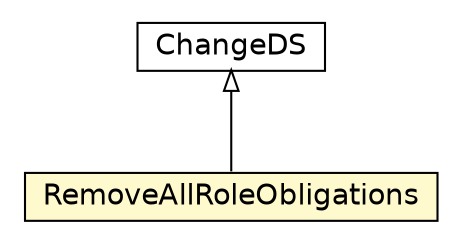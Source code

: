 #!/usr/local/bin/dot
#
# Class diagram 
# Generated by UMLGraph version R5_6_6-1-g9240c4 (http://www.umlgraph.org/)
#

digraph G {
	edge [fontname="Helvetica",fontsize=10,labelfontname="Helvetica",labelfontsize=10];
	node [fontname="Helvetica",fontsize=10,shape=plaintext];
	nodesep=0.25;
	ranksep=0.5;
	// moise.reorg.commands.RemoveAllRoleObligations
	c10006 [label=<<table title="moise.reorg.commands.RemoveAllRoleObligations" border="0" cellborder="1" cellspacing="0" cellpadding="2" port="p" bgcolor="lemonChiffon" href="./RemoveAllRoleObligations.html">
		<tr><td><table border="0" cellspacing="0" cellpadding="1">
<tr><td align="center" balign="center"> RemoveAllRoleObligations </td></tr>
		</table></td></tr>
		</table>>, URL="./RemoveAllRoleObligations.html", fontname="Helvetica", fontcolor="black", fontsize=14.0];
	// moise.reorg.commands.ChangeDS
	c10013 [label=<<table title="moise.reorg.commands.ChangeDS" border="0" cellborder="1" cellspacing="0" cellpadding="2" port="p" href="./ChangeDS.html">
		<tr><td><table border="0" cellspacing="0" cellpadding="1">
<tr><td align="center" balign="center"> ChangeDS </td></tr>
		</table></td></tr>
		</table>>, URL="./ChangeDS.html", fontname="Helvetica", fontcolor="black", fontsize=14.0];
	//moise.reorg.commands.RemoveAllRoleObligations extends moise.reorg.commands.ChangeDS
	c10013:p -> c10006:p [dir=back,arrowtail=empty];
}

